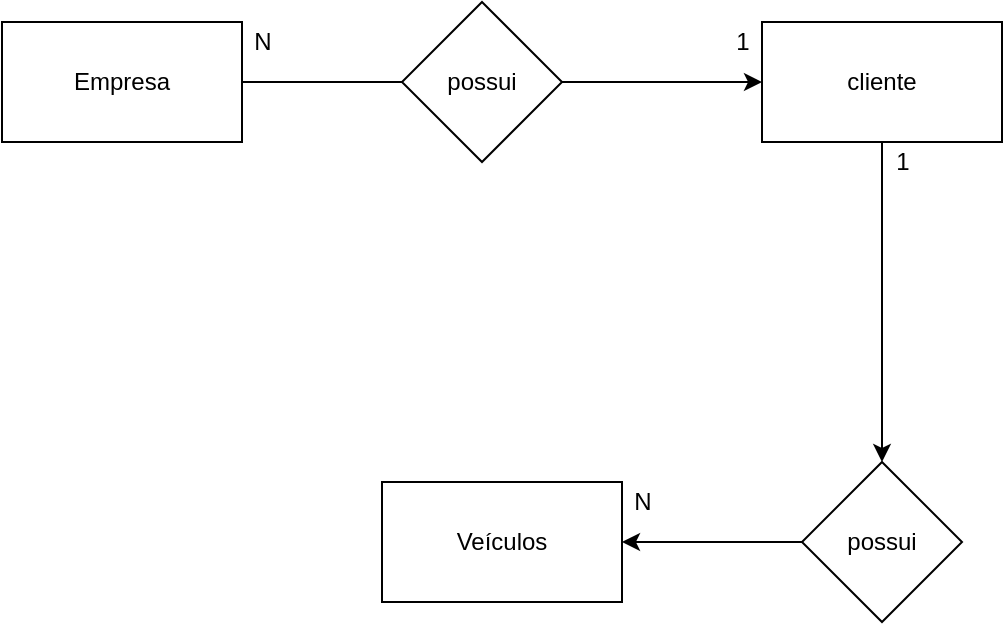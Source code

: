<mxfile version="12.5.8" type="google"><diagram id="JYcz-4_nxkyrDXH6olug" name="Page-1"><mxGraphModel dx="1038" dy="580" grid="1" gridSize="10" guides="1" tooltips="1" connect="1" arrows="1" fold="1" page="1" pageScale="1" pageWidth="827" pageHeight="1169" math="0" shadow="0"><root><mxCell id="0"/><mxCell id="1" parent="0"/><mxCell id="b61icsSUo7mk1Ap78G51-4" style="edgeStyle=orthogonalEdgeStyle;rounded=0;orthogonalLoop=1;jettySize=auto;html=1;entryX=0;entryY=0.5;entryDx=0;entryDy=0;" edge="1" parent="1" source="b61icsSUo7mk1Ap78G51-1" target="b61icsSUo7mk1Ap78G51-2"><mxGeometry relative="1" as="geometry"/></mxCell><mxCell id="b61icsSUo7mk1Ap78G51-1" value="Empresa" style="rounded=0;whiteSpace=wrap;html=1;" vertex="1" parent="1"><mxGeometry x="110" y="70" width="120" height="60" as="geometry"/></mxCell><mxCell id="b61icsSUo7mk1Ap78G51-12" value="" style="edgeStyle=orthogonalEdgeStyle;rounded=0;orthogonalLoop=1;jettySize=auto;html=1;entryX=1;entryY=0.5;entryDx=0;entryDy=0;" edge="1" parent="1" source="b61icsSUo7mk1Ap78G51-6" target="b61icsSUo7mk1Ap78G51-3"><mxGeometry relative="1" as="geometry"><mxPoint x="550" y="450" as="targetPoint"/><Array as="points"/></mxGeometry></mxCell><mxCell id="b61icsSUo7mk1Ap78G51-14" style="edgeStyle=orthogonalEdgeStyle;rounded=0;orthogonalLoop=1;jettySize=auto;html=1;entryX=0.5;entryY=0;entryDx=0;entryDy=0;" edge="1" parent="1" source="b61icsSUo7mk1Ap78G51-2" target="b61icsSUo7mk1Ap78G51-6"><mxGeometry relative="1" as="geometry"/></mxCell><mxCell id="b61icsSUo7mk1Ap78G51-2" value="cliente" style="rounded=0;whiteSpace=wrap;html=1;" vertex="1" parent="1"><mxGeometry x="490" y="70" width="120" height="60" as="geometry"/></mxCell><mxCell id="b61icsSUo7mk1Ap78G51-3" value="Veículos" style="rounded=0;whiteSpace=wrap;html=1;" vertex="1" parent="1"><mxGeometry x="300" y="300" width="120" height="60" as="geometry"/></mxCell><mxCell id="b61icsSUo7mk1Ap78G51-6" value="possui" style="rhombus;whiteSpace=wrap;html=1;" vertex="1" parent="1"><mxGeometry x="510" y="290" width="80" height="80" as="geometry"/></mxCell><mxCell id="b61icsSUo7mk1Ap78G51-15" value="possui" style="rhombus;whiteSpace=wrap;html=1;" vertex="1" parent="1"><mxGeometry x="310" y="60" width="80" height="80" as="geometry"/></mxCell><mxCell id="b61icsSUo7mk1Ap78G51-16" value="N" style="text;html=1;align=center;verticalAlign=middle;resizable=0;points=[];autosize=1;" vertex="1" parent="1"><mxGeometry x="230" y="70" width="20" height="20" as="geometry"/></mxCell><mxCell id="b61icsSUo7mk1Ap78G51-17" value="1" style="text;html=1;align=center;verticalAlign=middle;resizable=0;points=[];autosize=1;" vertex="1" parent="1"><mxGeometry x="470" y="70" width="20" height="20" as="geometry"/></mxCell><mxCell id="b61icsSUo7mk1Ap78G51-20" value="1" style="text;html=1;align=center;verticalAlign=middle;resizable=0;points=[];autosize=1;" vertex="1" parent="1"><mxGeometry x="550" y="130" width="20" height="20" as="geometry"/></mxCell><mxCell id="b61icsSUo7mk1Ap78G51-21" value="N" style="text;html=1;align=center;verticalAlign=middle;resizable=0;points=[];autosize=1;" vertex="1" parent="1"><mxGeometry x="420" y="300" width="20" height="20" as="geometry"/></mxCell></root></mxGraphModel></diagram></mxfile>